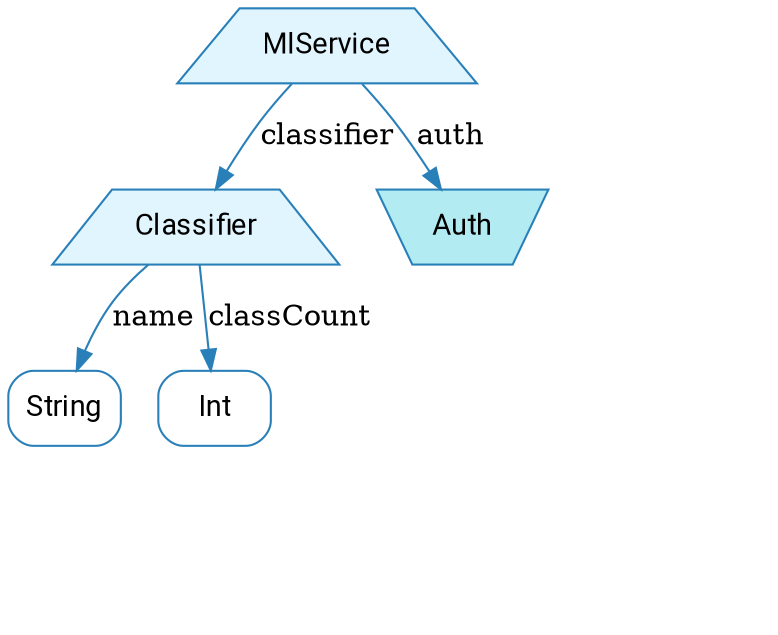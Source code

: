 digraph {
    bgcolor=transparent

    // Default theme
    node[shape="rectangle" style="rounded,filled" color="#2980B9" fontname="Segoe UI,Roboto,Helvetica,Arial,sans-serif" fillcolor="#ffffff" fontcolor="#000000"]
    edge [color="#2980B9" fontcolor="#000000"]

    // product types
    mlService, classifier, login, token [shape=trapezium style=filled fillcolor="#e1f5fe"]

    // sum types
    auth[shape=invtrapezium, style=filled fillcolor="#b2ebf2"]

    // Lit nodes
    mlService, classifier, classifier_name [color="#2980B9", fontcolor="#000000"]
    mlService, classifier [fillcolor="#e1f5fe"]


    mlService[label=MlService]

    classifier[label=Classifier]
    classifier_name[label=String shape=box]
    classifier_classCount[label=Int shape=box]

    auth[label=Auth]

    login[label=Login style=invis]
    login_user[label=String shape=box style=invis]
    login_password[label=String shape=box style=invis]

    token[label=Token style=invis]
    token_token[label=String shape=box style=invis]

    mlService -> classifier [label=classifier]
    mlService -> auth [label=auth]

    classifier -> classifier_name [label=name]
    classifier -> classifier_classCount [label=classCount]

    token -> token_token [label=token style=invis]

    login -> login_user [label=user style=invis]
    login -> login_password [label=password style=invis]

    auth -> token[style=dashed style=invis]
    auth -> login[style=dashed style=invis]

}
